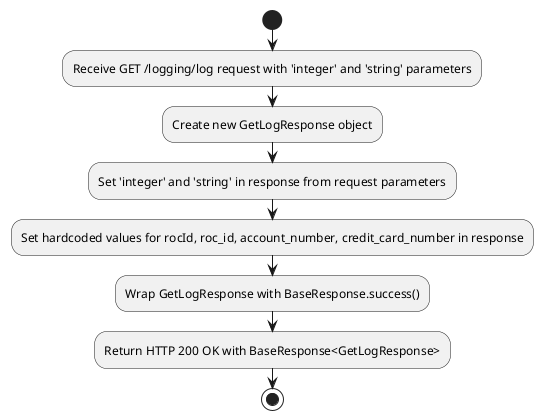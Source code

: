 @startuml
start
:Receive GET /logging/log request with 'integer' and 'string' parameters;
:Create new GetLogResponse object;
:Set 'integer' and 'string' in response from request parameters;
:Set hardcoded values for rocId, roc_id, account_number, credit_card_number in response;
:Wrap GetLogResponse with BaseResponse.success();
:Return HTTP 200 OK with BaseResponse<GetLogResponse>;
stop
@enduml
